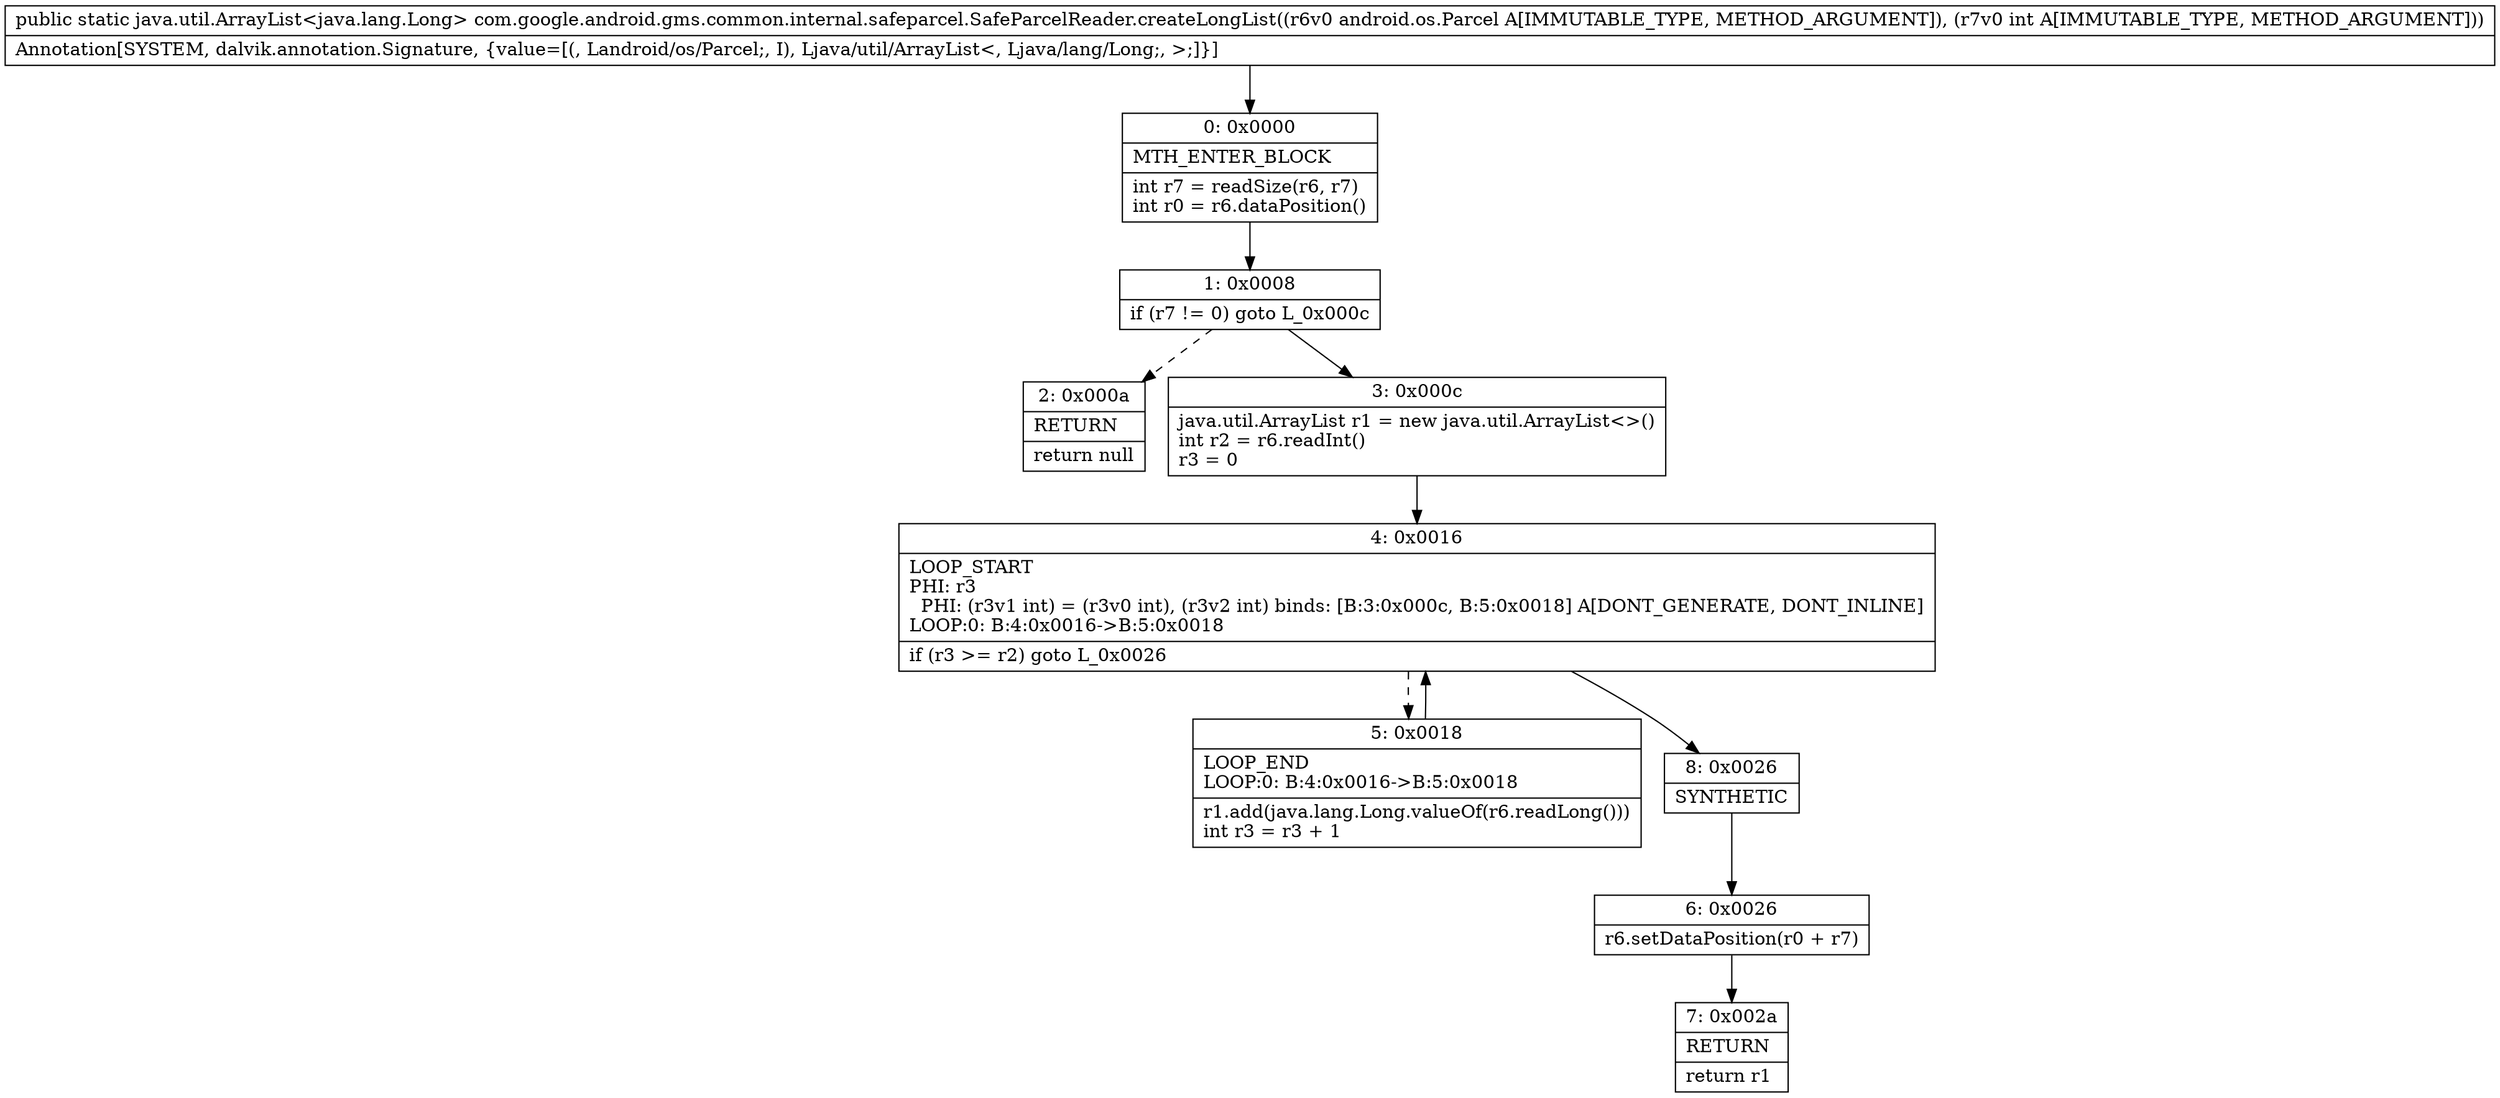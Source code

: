 digraph "CFG forcom.google.android.gms.common.internal.safeparcel.SafeParcelReader.createLongList(Landroid\/os\/Parcel;I)Ljava\/util\/ArrayList;" {
Node_0 [shape=record,label="{0\:\ 0x0000|MTH_ENTER_BLOCK\l|int r7 = readSize(r6, r7)\lint r0 = r6.dataPosition()\l}"];
Node_1 [shape=record,label="{1\:\ 0x0008|if (r7 != 0) goto L_0x000c\l}"];
Node_2 [shape=record,label="{2\:\ 0x000a|RETURN\l|return null\l}"];
Node_3 [shape=record,label="{3\:\ 0x000c|java.util.ArrayList r1 = new java.util.ArrayList\<\>()\lint r2 = r6.readInt()\lr3 = 0\l}"];
Node_4 [shape=record,label="{4\:\ 0x0016|LOOP_START\lPHI: r3 \l  PHI: (r3v1 int) = (r3v0 int), (r3v2 int) binds: [B:3:0x000c, B:5:0x0018] A[DONT_GENERATE, DONT_INLINE]\lLOOP:0: B:4:0x0016\-\>B:5:0x0018\l|if (r3 \>= r2) goto L_0x0026\l}"];
Node_5 [shape=record,label="{5\:\ 0x0018|LOOP_END\lLOOP:0: B:4:0x0016\-\>B:5:0x0018\l|r1.add(java.lang.Long.valueOf(r6.readLong()))\lint r3 = r3 + 1\l}"];
Node_6 [shape=record,label="{6\:\ 0x0026|r6.setDataPosition(r0 + r7)\l}"];
Node_7 [shape=record,label="{7\:\ 0x002a|RETURN\l|return r1\l}"];
Node_8 [shape=record,label="{8\:\ 0x0026|SYNTHETIC\l}"];
MethodNode[shape=record,label="{public static java.util.ArrayList\<java.lang.Long\> com.google.android.gms.common.internal.safeparcel.SafeParcelReader.createLongList((r6v0 android.os.Parcel A[IMMUTABLE_TYPE, METHOD_ARGUMENT]), (r7v0 int A[IMMUTABLE_TYPE, METHOD_ARGUMENT]))  | Annotation[SYSTEM, dalvik.annotation.Signature, \{value=[(, Landroid\/os\/Parcel;, I), Ljava\/util\/ArrayList\<, Ljava\/lang\/Long;, \>;]\}]\l}"];
MethodNode -> Node_0;
Node_0 -> Node_1;
Node_1 -> Node_2[style=dashed];
Node_1 -> Node_3;
Node_3 -> Node_4;
Node_4 -> Node_5[style=dashed];
Node_4 -> Node_8;
Node_5 -> Node_4;
Node_6 -> Node_7;
Node_8 -> Node_6;
}

